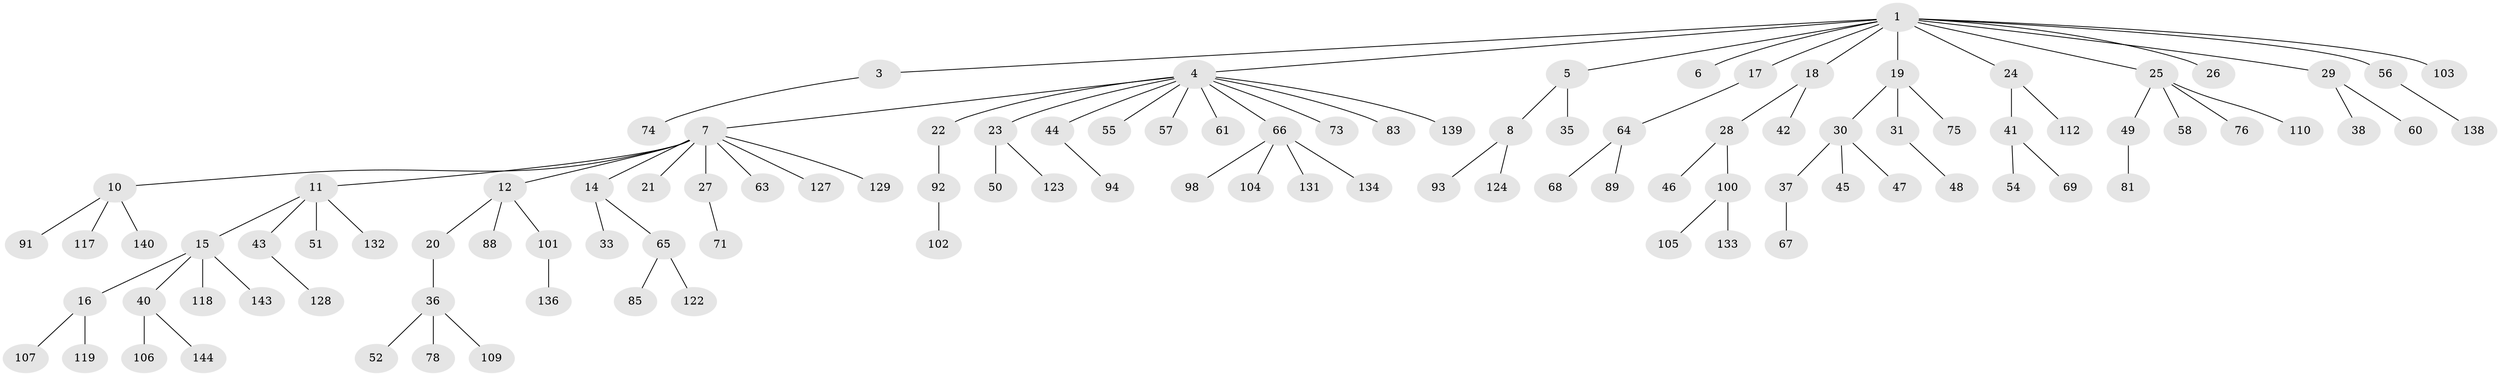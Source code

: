 // Generated by graph-tools (version 1.1) at 2025/24/03/03/25 07:24:06]
// undirected, 106 vertices, 105 edges
graph export_dot {
graph [start="1"]
  node [color=gray90,style=filled];
  1 [super="+2"];
  3 [super="+13"];
  4 [super="+9"];
  5;
  6 [super="+95"];
  7 [super="+34"];
  8 [super="+62"];
  10 [super="+137"];
  11;
  12 [super="+39"];
  14;
  15 [super="+114"];
  16;
  17 [super="+99"];
  18;
  19;
  20;
  21;
  22 [super="+53"];
  23;
  24 [super="+77"];
  25 [super="+32"];
  26;
  27 [super="+116"];
  28;
  29 [super="+70"];
  30;
  31 [super="+80"];
  33;
  35;
  36 [super="+79"];
  37 [super="+130"];
  38;
  40 [super="+126"];
  41 [super="+96"];
  42;
  43 [super="+141"];
  44 [super="+84"];
  45;
  46 [super="+59"];
  47;
  48 [super="+115"];
  49;
  50 [super="+142"];
  51 [super="+108"];
  52;
  54;
  55;
  56;
  57;
  58 [super="+87"];
  60 [super="+90"];
  61;
  63;
  64 [super="+82"];
  65 [super="+72"];
  66 [super="+97"];
  67 [super="+125"];
  68;
  69;
  71 [super="+111"];
  73;
  74 [super="+120"];
  75 [super="+86"];
  76;
  78;
  81;
  83 [super="+113"];
  85;
  88;
  89;
  91;
  92;
  93;
  94;
  98;
  100;
  101 [super="+135"];
  102 [super="+121"];
  103;
  104;
  105;
  106;
  107;
  109;
  110;
  112;
  117;
  118;
  119;
  122;
  123;
  124;
  127;
  128;
  129;
  131;
  132;
  133;
  134;
  136;
  138;
  139;
  140;
  143;
  144;
  1 -- 3;
  1 -- 6;
  1 -- 17;
  1 -- 24;
  1 -- 26;
  1 -- 4;
  1 -- 5;
  1 -- 103;
  1 -- 18;
  1 -- 19;
  1 -- 56;
  1 -- 25;
  1 -- 29;
  3 -- 74;
  4 -- 7;
  4 -- 44;
  4 -- 57;
  4 -- 61;
  4 -- 73;
  4 -- 139;
  4 -- 66;
  4 -- 83;
  4 -- 55;
  4 -- 22;
  4 -- 23;
  5 -- 8;
  5 -- 35;
  7 -- 10;
  7 -- 11;
  7 -- 12;
  7 -- 14;
  7 -- 21;
  7 -- 27;
  7 -- 129;
  7 -- 127;
  7 -- 63;
  8 -- 124;
  8 -- 93;
  10 -- 91;
  10 -- 117;
  10 -- 140;
  11 -- 15;
  11 -- 43;
  11 -- 51;
  11 -- 132;
  12 -- 20;
  12 -- 101;
  12 -- 88;
  14 -- 33;
  14 -- 65;
  15 -- 16;
  15 -- 40;
  15 -- 118;
  15 -- 143;
  16 -- 107;
  16 -- 119;
  17 -- 64;
  18 -- 28;
  18 -- 42;
  19 -- 30;
  19 -- 31;
  19 -- 75;
  20 -- 36;
  22 -- 92;
  23 -- 50;
  23 -- 123;
  24 -- 41;
  24 -- 112;
  25 -- 76;
  25 -- 110;
  25 -- 58;
  25 -- 49;
  27 -- 71;
  28 -- 46;
  28 -- 100;
  29 -- 38;
  29 -- 60;
  30 -- 37;
  30 -- 45;
  30 -- 47;
  31 -- 48;
  36 -- 52;
  36 -- 78;
  36 -- 109;
  37 -- 67;
  40 -- 106;
  40 -- 144;
  41 -- 54;
  41 -- 69;
  43 -- 128;
  44 -- 94;
  49 -- 81;
  56 -- 138;
  64 -- 68;
  64 -- 89;
  65 -- 122;
  65 -- 85;
  66 -- 134;
  66 -- 104;
  66 -- 131;
  66 -- 98;
  92 -- 102;
  100 -- 105;
  100 -- 133;
  101 -- 136;
}
